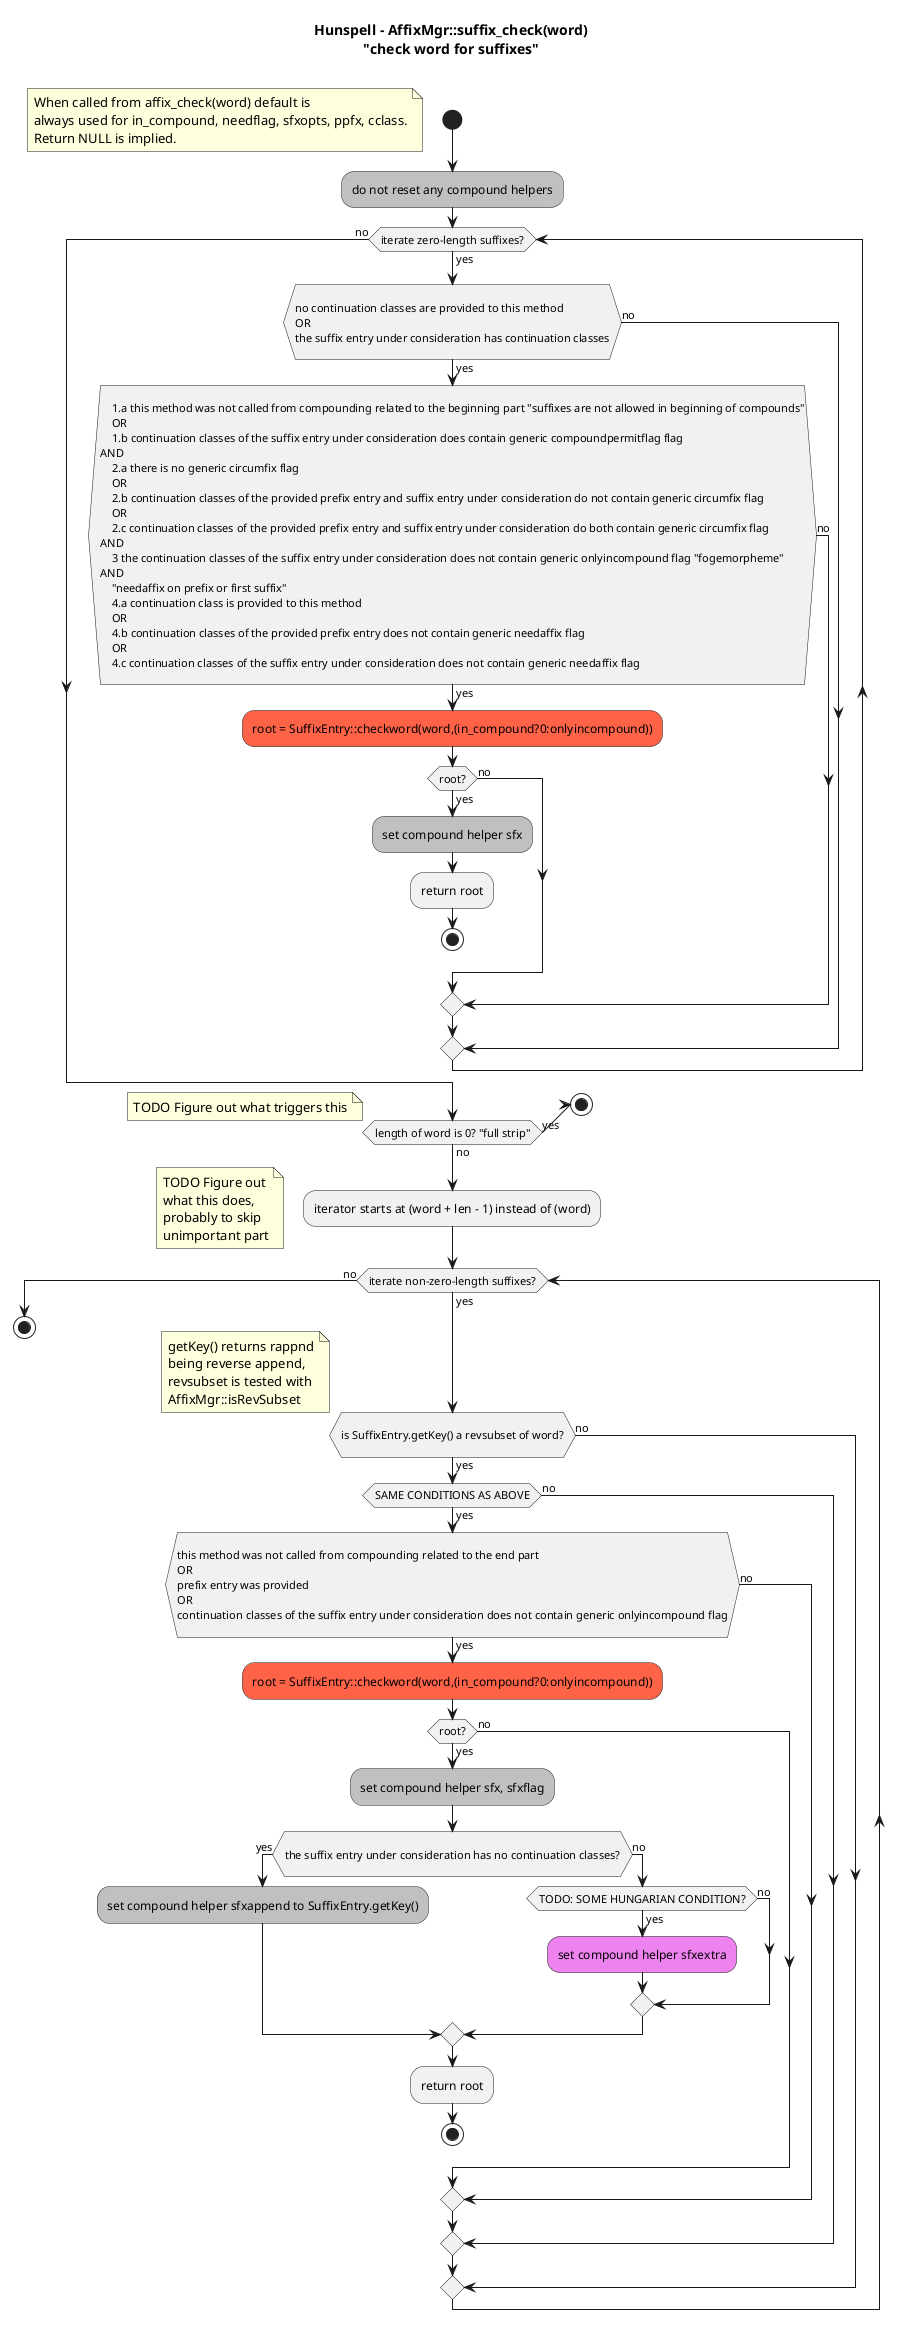 @startuml
skinparam backgroundcolor White|White

title Hunspell - AffixMgr::suffix_check(word)\n"check word for suffixes"\n

start
floating note: When called from affix_check(word) default is\nalways used for in_compound, needflag, sfxopts, ppfx, cclass.\nReturn NULL is implied.

#silver:do not reset any compound helpers;
while (iterate zero-length suffixes?) is (yes)
	if (
no continuation classes are provided to this method
OR
the suffix entry under consideration has continuation classes
	) then (yes)
		if (
    1.a this method was not called from compounding related to the beginning part "suffixes are not allowed in beginning of compounds"
    OR
    1.b continuation classes of the suffix entry under consideration does contain generic compoundpermitflag flag
AND
    2.a there is no generic circumfix flag
    OR
    2.b continuation classes of the provided prefix entry and suffix entry under consideration do not contain generic circumfix flag
    OR
    2.c continuation classes of the provided prefix entry and suffix entry under consideration do both contain generic circumfix flag	
AND
    3 the continuation classes of the suffix entry under consideration does not contain generic onlyincompound flag "fogemorpheme"
AND
    "needaffix on prefix or first suffix"
    4.a continuation class is provided to this method
    OR
    4.b continuation classes of the provided prefix entry does not contain generic needaffix flag
    OR
    4.c continuation classes of the suffix entry under consideration does not contain generic needaffix flag
		) then (yes)
			#tomato:root = SuffixEntry::checkword(word,(in_compound?0:onlyincompound));
			if (root?) then (yes)
				#silver:set compound helper sfx;
				:return root;
				stop
			else (no)
			endif
		else (no)
		endif
	else (no)
	endif
endwhile (no)

if (length of word is 0? "full strip") then (yes)
	floating note: TODO Figure out what triggers this
	stop
else (no)
endif

:iterator starts at (word + len - 1) instead of (word);
floating note: TODO Figure out\nwhat this does,\nprobably to skip\nunimportant part
while (iterate non-zero-length suffixes?) is (yes)
	if (
is SuffixEntry.getKey() a revsubset of word?
	) then (yes)
		floating note: getKey() returns rappnd\nbeing reverse append,\nrevsubset is tested with\nAffixMgr::isRevSubset
		if (SAME CONDITIONS AS ABOVE) then (yes)
			if (
this method was not called from compounding related to the end part
OR
prefix entry was provided
OR
continuation classes of the suffix entry under consideration does not contain generic onlyincompound flag
			) then (yes)
				#tomato:root = SuffixEntry::checkword(word,(in_compound?0:onlyincompound));
				if (root?) then (yes)
					#silver:set compound helper sfx, sfxflag;
					if (
the suffix entry under consideration has no continuation classes?
					) then (yes)
						#silver:set compound helper sfxappend to SuffixEntry.getKey();
					else (no)
						if (TODO: SOME HUNGARIAN CONDITION?) then (yes)
							#violet:set compound helper sfxextra;
						else (no)
						endif
					endif
					:return root;
					stop
				else (no)
				endif
			else (no)
			endif
		else (no)
		endif
	else (no)
	endif
endwhile (no)

stop

@enduml
